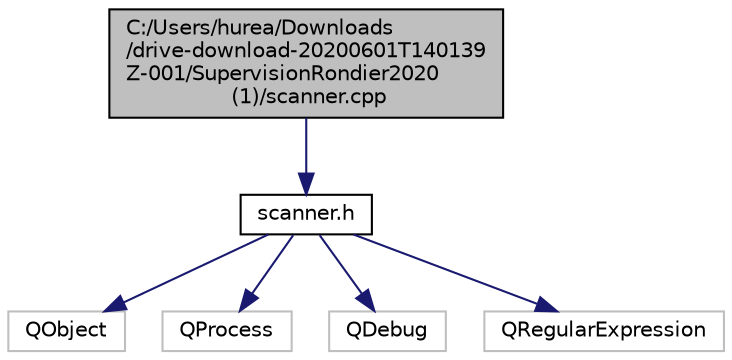 digraph "C:/Users/hurea/Downloads/drive-download-20200601T140139Z-001/SupervisionRondier2020 (1)/scanner.cpp"
{
 // LATEX_PDF_SIZE
  edge [fontname="Helvetica",fontsize="10",labelfontname="Helvetica",labelfontsize="10"];
  node [fontname="Helvetica",fontsize="10",shape=record];
  Node1 [label="C:/Users/hurea/Downloads\l/drive-download-20200601T140139\lZ-001/SupervisionRondier2020\l (1)/scanner.cpp",height=0.2,width=0.4,color="black", fillcolor="grey75", style="filled", fontcolor="black",tooltip="Définition des méthodes de la classe Scanner."];
  Node1 -> Node2 [color="midnightblue",fontsize="10",style="solid"];
  Node2 [label="scanner.h",height=0.2,width=0.4,color="black", fillcolor="white", style="filled",URL="$scanner_8h.html",tooltip=" "];
  Node2 -> Node3 [color="midnightblue",fontsize="10",style="solid"];
  Node3 [label="QObject",height=0.2,width=0.4,color="grey75", fillcolor="white", style="filled",tooltip=" "];
  Node2 -> Node4 [color="midnightblue",fontsize="10",style="solid"];
  Node4 [label="QProcess",height=0.2,width=0.4,color="grey75", fillcolor="white", style="filled",tooltip=" "];
  Node2 -> Node5 [color="midnightblue",fontsize="10",style="solid"];
  Node5 [label="QDebug",height=0.2,width=0.4,color="grey75", fillcolor="white", style="filled",tooltip=" "];
  Node2 -> Node6 [color="midnightblue",fontsize="10",style="solid"];
  Node6 [label="QRegularExpression",height=0.2,width=0.4,color="grey75", fillcolor="white", style="filled",tooltip=" "];
}
